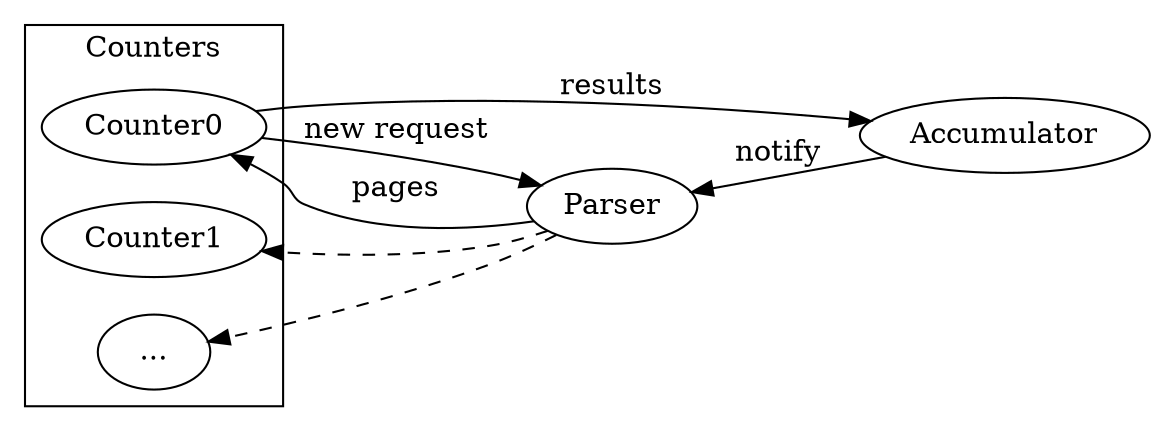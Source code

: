 digraph arch {
    rankdir=RL;

    Parser -> Counter0 [label="pages"];
    Counter0 -> Parser [label="new request"];
    Counter0 -> Accumulator [label="results"];
    Accumulator -> Parser [label="notify"];

    subgraph cluster_counter {
        label="Counters";
        Counter0;
        Counter1;
        Counter2 [label="..."];
    }

    edge [style="dashed"];
    Parser -> Counter1;
    Parser -> Counter2;
}
